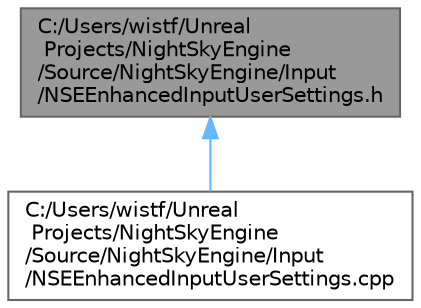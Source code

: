 digraph "C:/Users/wistf/Unreal Projects/NightSkyEngine/Source/NightSkyEngine/Input/NSEEnhancedInputUserSettings.h"
{
 // LATEX_PDF_SIZE
  bgcolor="transparent";
  edge [fontname=Helvetica,fontsize=10,labelfontname=Helvetica,labelfontsize=10];
  node [fontname=Helvetica,fontsize=10,shape=box,height=0.2,width=0.4];
  Node1 [id="Node000001",label="C:/Users/wistf/Unreal\l Projects/NightSkyEngine\l/Source/NightSkyEngine/Input\l/NSEEnhancedInputUserSettings.h",height=0.2,width=0.4,color="gray40", fillcolor="grey60", style="filled", fontcolor="black",tooltip=" "];
  Node1 -> Node2 [id="edge1_Node000001_Node000002",dir="back",color="steelblue1",style="solid",tooltip=" "];
  Node2 [id="Node000002",label="C:/Users/wistf/Unreal\l Projects/NightSkyEngine\l/Source/NightSkyEngine/Input\l/NSEEnhancedInputUserSettings.cpp",height=0.2,width=0.4,color="grey40", fillcolor="white", style="filled",URL="$_n_s_e_enhanced_input_user_settings_8cpp.html",tooltip=" "];
}

